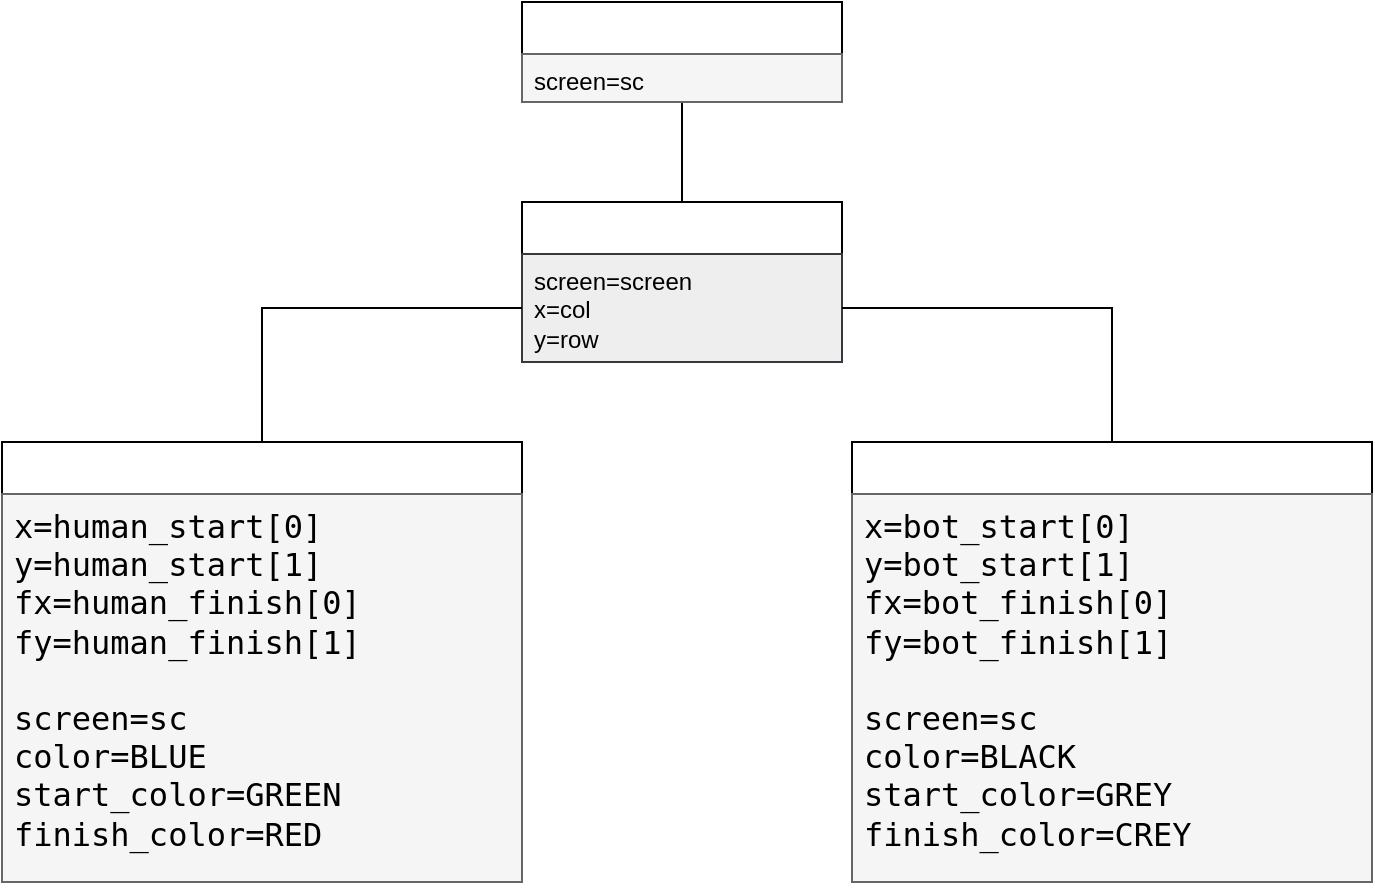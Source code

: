 <mxfile version="21.3.7" type="device">
  <diagram name="Page-1" id="c4acf3e9-155e-7222-9cf6-157b1a14988f">
    <mxGraphModel dx="1195" dy="605" grid="1" gridSize="10" guides="1" tooltips="1" connect="1" arrows="1" fold="1" page="1" pageScale="1" pageWidth="850" pageHeight="1100" background="none" math="0" shadow="0">
      <root>
        <mxCell id="0" />
        <mxCell id="1" parent="0" />
        <mxCell id="17acba5748e5396b-20" value="&lt;font color=&quot;#ffffff&quot;&gt;Массив объектов: Cell&lt;/font&gt;" style="swimlane;html=1;fontStyle=0;childLayout=stackLayout;horizontal=1;startSize=26;fillColor=none;horizontalStack=0;resizeParent=1;resizeLast=0;collapsible=1;marginBottom=0;swimlaneFillColor=default;rounded=0;shadow=0;comic=0;labelBackgroundColor=none;strokeWidth=1;fontFamily=Verdana;fontSize=10;align=center;fontColor=#000000;" parent="1" vertex="1">
          <mxGeometry x="343" y="430" width="160" height="80" as="geometry" />
        </mxCell>
        <mxCell id="17acba5748e5396b-21" value="&lt;div&gt;screen=screen&lt;/div&gt;&lt;div&gt;x=col&lt;/div&gt;&lt;div&gt;y=row&lt;br&gt;&lt;/div&gt;" style="text;html=1;strokeColor=#36393d;fillColor=#eeeeee;align=left;verticalAlign=top;spacingLeft=4;spacingRight=4;whiteSpace=wrap;overflow=hidden;rotatable=0;points=[[0,0.5],[1,0.5]];portConstraint=eastwest;fontColor=#000000;" parent="17acba5748e5396b-20" vertex="1">
          <mxGeometry y="26" width="160" height="54" as="geometry" />
        </mxCell>
        <mxCell id="m4CWVcBC8u5SihhJO7Pz-8" style="edgeStyle=orthogonalEdgeStyle;rounded=0;orthogonalLoop=1;jettySize=auto;html=1;entryX=0.5;entryY=0;entryDx=0;entryDy=0;fontColor=#000000;endArrow=none;endFill=0;" edge="1" parent="1" source="m4CWVcBC8u5SihhJO7Pz-4" target="17acba5748e5396b-20">
          <mxGeometry relative="1" as="geometry" />
        </mxCell>
        <mxCell id="m4CWVcBC8u5SihhJO7Pz-4" value="&lt;font color=&quot;#FFFFFF&quot;&gt;board:Board&lt;/font&gt;" style="swimlane;html=1;fontStyle=0;childLayout=stackLayout;horizontal=1;startSize=26;fillColor=none;horizontalStack=0;resizeParent=1;resizeLast=0;collapsible=1;marginBottom=0;swimlaneFillColor=default;rounded=0;shadow=0;comic=0;labelBackgroundColor=none;strokeWidth=1;fontFamily=Verdana;fontSize=10;align=center;fontColor=#000000;" vertex="1" parent="1">
          <mxGeometry x="343" y="330" width="160" height="50" as="geometry" />
        </mxCell>
        <mxCell id="m4CWVcBC8u5SihhJO7Pz-5" value="&lt;div&gt;screen=sc&lt;/div&gt;" style="text;html=1;strokeColor=#666666;fillColor=#f5f5f5;align=left;verticalAlign=top;spacingLeft=4;spacingRight=4;whiteSpace=wrap;overflow=hidden;rotatable=0;points=[[0,0.5],[1,0.5]];portConstraint=eastwest;fontColor=#000000;" vertex="1" parent="m4CWVcBC8u5SihhJO7Pz-4">
          <mxGeometry y="26" width="160" height="24" as="geometry" />
        </mxCell>
        <mxCell id="m4CWVcBC8u5SihhJO7Pz-9" value="&lt;font color=&quot;#FFFFFF&quot;&gt;human:Human&lt;/font&gt;" style="swimlane;html=1;fontStyle=0;childLayout=stackLayout;horizontal=1;startSize=26;fillColor=none;horizontalStack=0;resizeParent=1;resizeLast=0;collapsible=1;marginBottom=0;swimlaneFillColor=default;rounded=0;shadow=0;comic=0;labelBackgroundColor=none;strokeWidth=1;fontFamily=Verdana;fontSize=10;align=center;fontColor=#000000;" vertex="1" parent="1">
          <mxGeometry x="83" y="550" width="260" height="220" as="geometry" />
        </mxCell>
        <mxCell id="m4CWVcBC8u5SihhJO7Pz-10" value="&lt;div style=&quot;font-family: &amp;quot;FiraCode Nerd Font Mono&amp;quot;, monospace; font-size: 12pt;&quot;&gt;&lt;font&gt;x=human_start[0]&lt;/font&gt;&lt;/div&gt;&lt;div style=&quot;font-family: &amp;quot;FiraCode Nerd Font Mono&amp;quot;, monospace; font-size: 12pt;&quot;&gt;&lt;font&gt;y=human_start[1]&lt;br&gt;fx=human_finish[0]&lt;/font&gt;&lt;/div&gt;&lt;div style=&quot;font-family: &amp;quot;FiraCode Nerd Font Mono&amp;quot;, monospace; font-size: 12pt;&quot;&gt;&lt;font&gt;fy=human_finish[1]&lt;br&gt;&lt;br&gt;screen=sc&lt;br&gt;color=BLUE&lt;br&gt;start_color=GREEN &lt;br&gt;finish_color=RED&lt;br&gt;&lt;/font&gt;&lt;/div&gt;" style="text;html=1;strokeColor=#666666;fillColor=#f5f5f5;align=left;verticalAlign=top;spacingLeft=4;spacingRight=4;whiteSpace=wrap;overflow=hidden;rotatable=0;points=[[0,0.5],[1,0.5]];portConstraint=eastwest;fontColor=#000000;labelBackgroundColor=none;" vertex="1" parent="m4CWVcBC8u5SihhJO7Pz-9">
          <mxGeometry y="26" width="260" height="194" as="geometry" />
        </mxCell>
        <mxCell id="m4CWVcBC8u5SihhJO7Pz-14" value="&lt;font color=&quot;#FFFFFF&quot;&gt;bot:Bot&lt;/font&gt;" style="swimlane;html=1;fontStyle=0;childLayout=stackLayout;horizontal=1;startSize=26;fillColor=none;horizontalStack=0;resizeParent=1;resizeLast=0;collapsible=1;marginBottom=0;swimlaneFillColor=default;rounded=0;shadow=0;comic=0;labelBackgroundColor=none;strokeWidth=1;fontFamily=Verdana;fontSize=10;align=center;fontColor=#000000;" vertex="1" parent="1">
          <mxGeometry x="508" y="550" width="260" height="220" as="geometry" />
        </mxCell>
        <mxCell id="m4CWVcBC8u5SihhJO7Pz-15" value="&lt;div style=&quot;font-family: &amp;quot;FiraCode Nerd Font Mono&amp;quot;, monospace; font-size: 12pt;&quot;&gt;&lt;font&gt;x=bot_start[0]&lt;/font&gt;&lt;/div&gt;&lt;div style=&quot;font-family: &amp;quot;FiraCode Nerd Font Mono&amp;quot;, monospace; font-size: 12pt;&quot;&gt;&lt;font&gt;y=bot_start[1]&lt;br&gt;fx=bot_finish[0]&lt;/font&gt;&lt;/div&gt;&lt;div style=&quot;font-family: &amp;quot;FiraCode Nerd Font Mono&amp;quot;, monospace; font-size: 12pt;&quot;&gt;&lt;font&gt;fy=bot_finish[1]&lt;br&gt;&lt;br&gt;screen=sc&lt;br&gt;color=BLACK&lt;br&gt;start_color=GREY &lt;br&gt;finish_color=CREY&lt;br&gt;&lt;/font&gt;&lt;/div&gt;" style="text;html=1;strokeColor=#666666;fillColor=#f5f5f5;align=left;verticalAlign=top;spacingLeft=4;spacingRight=4;whiteSpace=wrap;overflow=hidden;rotatable=0;points=[[0,0.5],[1,0.5]];portConstraint=eastwest;fontColor=#000000;labelBackgroundColor=none;" vertex="1" parent="m4CWVcBC8u5SihhJO7Pz-14">
          <mxGeometry y="26" width="260" height="194" as="geometry" />
        </mxCell>
        <mxCell id="m4CWVcBC8u5SihhJO7Pz-16" style="edgeStyle=orthogonalEdgeStyle;rounded=0;orthogonalLoop=1;jettySize=auto;html=1;entryX=0.5;entryY=0;entryDx=0;entryDy=0;endArrow=none;endFill=0;" edge="1" parent="1" source="17acba5748e5396b-21" target="m4CWVcBC8u5SihhJO7Pz-9">
          <mxGeometry relative="1" as="geometry" />
        </mxCell>
        <mxCell id="m4CWVcBC8u5SihhJO7Pz-17" style="edgeStyle=orthogonalEdgeStyle;rounded=0;orthogonalLoop=1;jettySize=auto;html=1;entryX=0.5;entryY=0;entryDx=0;entryDy=0;endArrow=none;endFill=0;" edge="1" parent="1" source="17acba5748e5396b-21" target="m4CWVcBC8u5SihhJO7Pz-14">
          <mxGeometry relative="1" as="geometry" />
        </mxCell>
      </root>
    </mxGraphModel>
  </diagram>
</mxfile>
